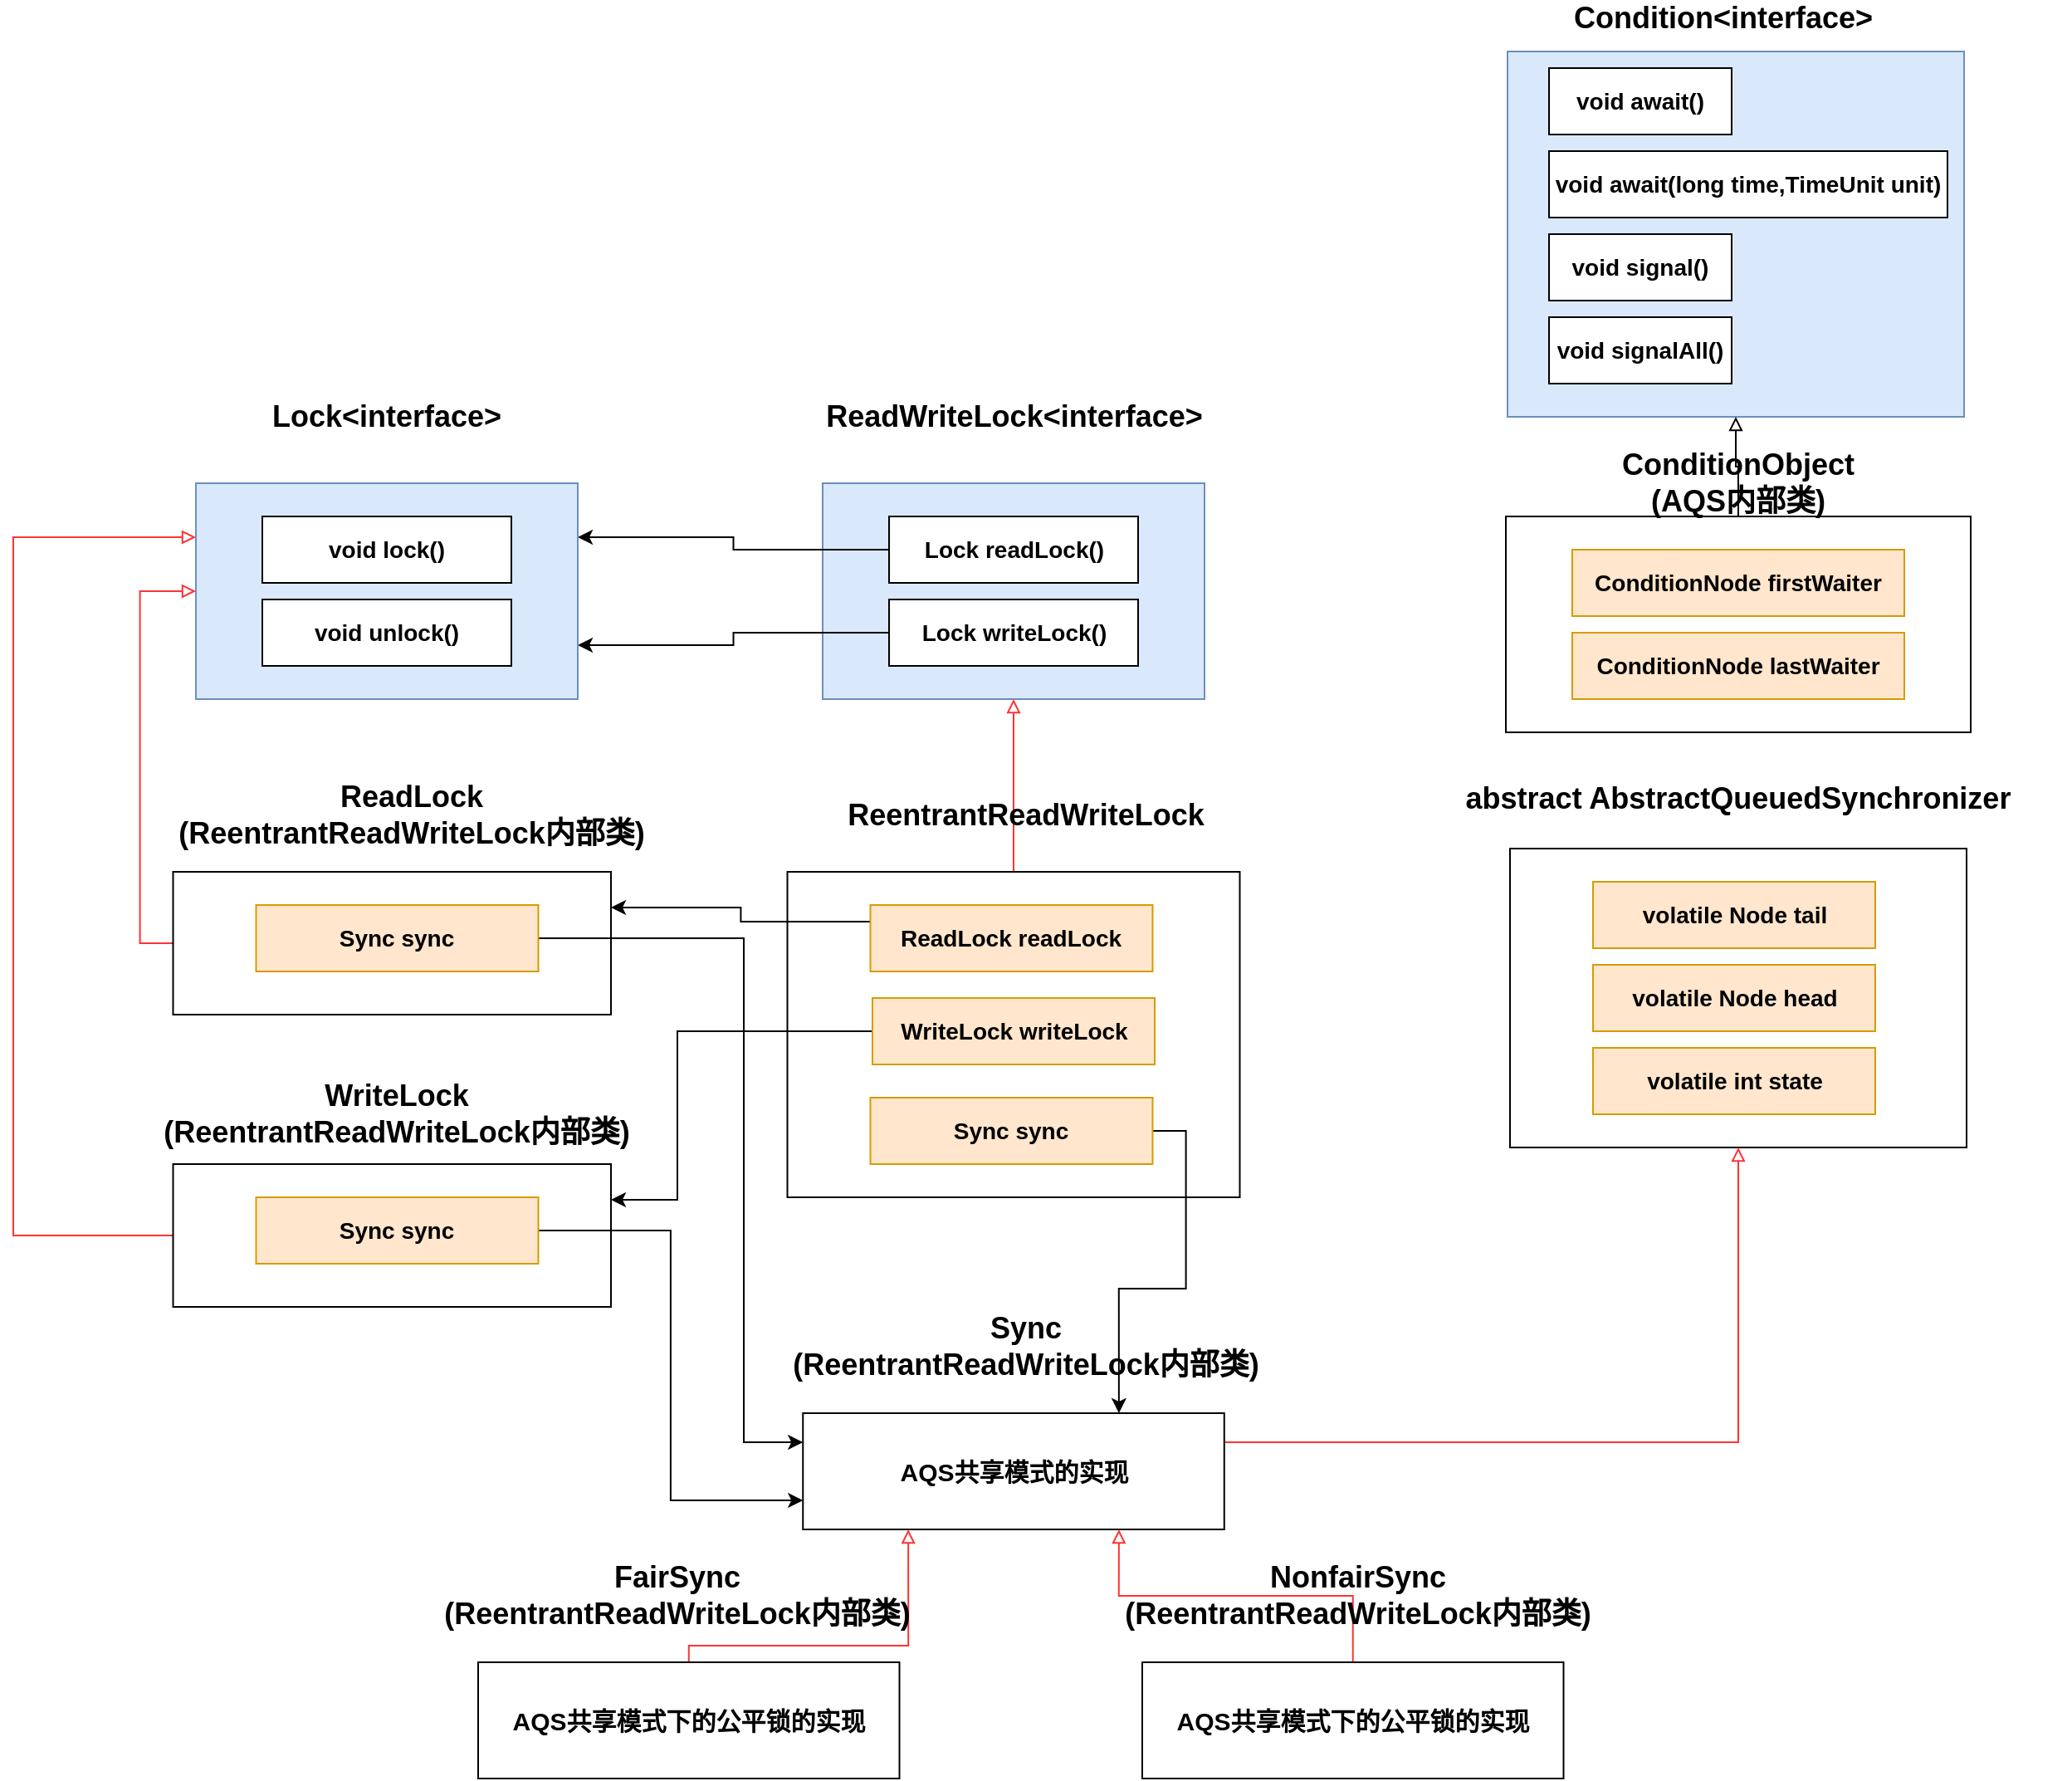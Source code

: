 <mxfile version="15.2.7" type="device"><diagram id="zoNoFJrWBTnA9hRPRJNr" name="第 1 页"><mxGraphModel dx="2287" dy="844" grid="1" gridSize="10" guides="1" tooltips="1" connect="1" arrows="1" fold="1" page="1" pageScale="1" pageWidth="827" pageHeight="1169" math="0" shadow="0"><root><mxCell id="0"/><mxCell id="1" parent="0"/><mxCell id="ThfHiHKLAVtza_gxUOeR-1" value="" style="rounded=0;whiteSpace=wrap;html=1;fillColor=#dae8fc;strokeColor=#6c8ebf;" vertex="1" parent="1"><mxGeometry x="47.5" y="310" width="230" height="130" as="geometry"/></mxCell><mxCell id="ThfHiHKLAVtza_gxUOeR-44" style="edgeStyle=orthogonalEdgeStyle;rounded=0;orthogonalLoop=1;jettySize=auto;html=1;exitX=0;exitY=0.5;exitDx=0;exitDy=0;entryX=1;entryY=0.25;entryDx=0;entryDy=0;" edge="1" parent="1" source="ThfHiHKLAVtza_gxUOeR-2" target="ThfHiHKLAVtza_gxUOeR-39"><mxGeometry relative="1" as="geometry"/></mxCell><mxCell id="ThfHiHKLAVtza_gxUOeR-2" value="&lt;b&gt;&lt;font style=&quot;font-size: 14px&quot;&gt;Lock readLock()&lt;/font&gt;&lt;/b&gt;" style="rounded=0;whiteSpace=wrap;html=1;" vertex="1" parent="1"><mxGeometry x="87.5" y="330" width="150" height="40" as="geometry"/></mxCell><mxCell id="ThfHiHKLAVtza_gxUOeR-7" value="&lt;b&gt;&lt;font style=&quot;font-size: 18px&quot;&gt;ReadWriteLock&amp;lt;interface&amp;gt;&lt;/font&gt;&lt;/b&gt;" style="text;html=1;strokeColor=none;fillColor=none;align=center;verticalAlign=middle;whiteSpace=wrap;rounded=0;" vertex="1" parent="1"><mxGeometry x="142.5" y="260" width="40" height="20" as="geometry"/></mxCell><mxCell id="ThfHiHKLAVtza_gxUOeR-8" value="" style="rounded=0;whiteSpace=wrap;html=1;fillColor=#dae8fc;strokeColor=#6c8ebf;" vertex="1" parent="1"><mxGeometry x="460" y="50" width="275" height="220" as="geometry"/></mxCell><mxCell id="ThfHiHKLAVtza_gxUOeR-9" value="&lt;b&gt;&lt;font style=&quot;font-size: 14px&quot;&gt;void await()&lt;/font&gt;&lt;/b&gt;" style="rounded=0;whiteSpace=wrap;html=1;" vertex="1" parent="1"><mxGeometry x="485" y="60" width="110" height="40" as="geometry"/></mxCell><mxCell id="ThfHiHKLAVtza_gxUOeR-10" value="&lt;b&gt;&lt;font style=&quot;font-size: 14px&quot;&gt;void await(long time,TimeUnit unit)&lt;/font&gt;&lt;/b&gt;" style="rounded=0;whiteSpace=wrap;html=1;" vertex="1" parent="1"><mxGeometry x="485" y="110" width="240" height="40" as="geometry"/></mxCell><mxCell id="ThfHiHKLAVtza_gxUOeR-11" value="&lt;b&gt;&lt;font style=&quot;font-size: 14px&quot;&gt;void signal()&lt;/font&gt;&lt;/b&gt;" style="rounded=0;whiteSpace=wrap;html=1;" vertex="1" parent="1"><mxGeometry x="485" y="160" width="110" height="40" as="geometry"/></mxCell><mxCell id="ThfHiHKLAVtza_gxUOeR-12" value="&lt;b&gt;&lt;font style=&quot;font-size: 14px&quot;&gt;void signalAll()&lt;/font&gt;&lt;/b&gt;" style="rounded=0;whiteSpace=wrap;html=1;" vertex="1" parent="1"><mxGeometry x="485" y="210" width="110" height="40" as="geometry"/></mxCell><mxCell id="ThfHiHKLAVtza_gxUOeR-13" value="&lt;b&gt;&lt;font style=&quot;font-size: 18px&quot;&gt;Condition&amp;lt;interface&amp;gt;&lt;/font&gt;&lt;/b&gt;" style="text;html=1;strokeColor=none;fillColor=none;align=center;verticalAlign=middle;whiteSpace=wrap;rounded=0;" vertex="1" parent="1"><mxGeometry x="570" y="20" width="40" height="20" as="geometry"/></mxCell><mxCell id="ThfHiHKLAVtza_gxUOeR-45" style="edgeStyle=orthogonalEdgeStyle;rounded=0;orthogonalLoop=1;jettySize=auto;html=1;exitX=0;exitY=0.5;exitDx=0;exitDy=0;entryX=1;entryY=0.75;entryDx=0;entryDy=0;" edge="1" parent="1" source="ThfHiHKLAVtza_gxUOeR-14" target="ThfHiHKLAVtza_gxUOeR-39"><mxGeometry relative="1" as="geometry"/></mxCell><mxCell id="ThfHiHKLAVtza_gxUOeR-14" value="&lt;b&gt;&lt;font style=&quot;font-size: 14px&quot;&gt;Lock writeLock()&lt;/font&gt;&lt;/b&gt;" style="rounded=0;whiteSpace=wrap;html=1;" vertex="1" parent="1"><mxGeometry x="87.5" y="380" width="150" height="40" as="geometry"/></mxCell><mxCell id="ThfHiHKLAVtza_gxUOeR-15" value="" style="rounded=0;whiteSpace=wrap;html=1;" vertex="1" parent="1"><mxGeometry x="461.5" y="530" width="275" height="180" as="geometry"/></mxCell><mxCell id="ThfHiHKLAVtza_gxUOeR-16" value="&lt;b&gt;&lt;font style=&quot;font-size: 18px&quot;&gt;abstract AbstractQueuedSynchronizer&lt;/font&gt;&lt;/b&gt;" style="text;html=1;strokeColor=none;fillColor=none;align=center;verticalAlign=middle;whiteSpace=wrap;rounded=0;" vertex="1" parent="1"><mxGeometry x="399" y="490" width="400" height="20" as="geometry"/></mxCell><mxCell id="ThfHiHKLAVtza_gxUOeR-17" value="&lt;b&gt;&lt;font style=&quot;font-size: 14px&quot;&gt;volatile Node tail&lt;/font&gt;&lt;/b&gt;" style="rounded=0;whiteSpace=wrap;html=1;fillColor=#ffe6cc;strokeColor=#d79b00;" vertex="1" parent="1"><mxGeometry x="511.5" y="550" width="170" height="40" as="geometry"/></mxCell><mxCell id="ThfHiHKLAVtza_gxUOeR-18" value="&lt;b&gt;&lt;font style=&quot;font-size: 14px&quot;&gt;volatile int state&lt;/font&gt;&lt;/b&gt;" style="rounded=0;whiteSpace=wrap;html=1;fillColor=#ffe6cc;strokeColor=#d79b00;" vertex="1" parent="1"><mxGeometry x="511.5" y="650" width="170" height="40" as="geometry"/></mxCell><mxCell id="ThfHiHKLAVtza_gxUOeR-19" value="&lt;b&gt;&lt;font style=&quot;font-size: 14px&quot;&gt;volatile Node head&lt;/font&gt;&lt;/b&gt;" style="rounded=0;whiteSpace=wrap;html=1;fillColor=#ffe6cc;strokeColor=#d79b00;" vertex="1" parent="1"><mxGeometry x="511.5" y="600" width="170" height="40" as="geometry"/></mxCell><mxCell id="ThfHiHKLAVtza_gxUOeR-20" style="edgeStyle=orthogonalEdgeStyle;rounded=0;orthogonalLoop=1;jettySize=auto;html=1;exitX=0.5;exitY=0;exitDx=0;exitDy=0;entryX=0.5;entryY=1;entryDx=0;entryDy=0;endArrow=block;endFill=0;" edge="1" parent="1" source="ThfHiHKLAVtza_gxUOeR-21" target="ThfHiHKLAVtza_gxUOeR-8"><mxGeometry relative="1" as="geometry"/></mxCell><mxCell id="ThfHiHKLAVtza_gxUOeR-21" value="" style="rounded=0;whiteSpace=wrap;html=1;" vertex="1" parent="1"><mxGeometry x="459" y="330" width="280" height="130" as="geometry"/></mxCell><mxCell id="ThfHiHKLAVtza_gxUOeR-22" value="&lt;b&gt;&lt;font style=&quot;font-size: 18px&quot;&gt;ConditionObject&lt;br&gt;(AQS内部类)&lt;br&gt;&lt;/font&gt;&lt;/b&gt;" style="text;html=1;strokeColor=none;fillColor=none;align=center;verticalAlign=middle;whiteSpace=wrap;rounded=0;" vertex="1" parent="1"><mxGeometry x="519" y="300" width="160" height="20" as="geometry"/></mxCell><mxCell id="ThfHiHKLAVtza_gxUOeR-23" value="&lt;b&gt;&lt;font style=&quot;font-size: 14px&quot;&gt;ConditionNode firstWaiter&lt;/font&gt;&lt;/b&gt;" style="rounded=0;whiteSpace=wrap;html=1;fillColor=#ffe6cc;strokeColor=#d79b00;" vertex="1" parent="1"><mxGeometry x="499" y="350" width="200" height="40" as="geometry"/></mxCell><mxCell id="ThfHiHKLAVtza_gxUOeR-24" value="&lt;b&gt;&lt;font style=&quot;font-size: 14px&quot;&gt;ConditionNode lastWaiter&lt;/font&gt;&lt;/b&gt;" style="rounded=0;whiteSpace=wrap;html=1;fillColor=#ffe6cc;strokeColor=#d79b00;" vertex="1" parent="1"><mxGeometry x="499" y="400" width="200" height="40" as="geometry"/></mxCell><mxCell id="ThfHiHKLAVtza_gxUOeR-25" style="edgeStyle=orthogonalEdgeStyle;rounded=0;orthogonalLoop=1;jettySize=auto;html=1;exitX=0.5;exitY=0;exitDx=0;exitDy=0;entryX=0.5;entryY=1;entryDx=0;entryDy=0;endArrow=block;endFill=0;strokeColor=#FF3333;" edge="1" parent="1" source="ThfHiHKLAVtza_gxUOeR-26" target="ThfHiHKLAVtza_gxUOeR-1"><mxGeometry relative="1" as="geometry"/></mxCell><mxCell id="ThfHiHKLAVtza_gxUOeR-26" value="" style="rounded=0;whiteSpace=wrap;html=1;" vertex="1" parent="1"><mxGeometry x="26.25" y="544" width="272.5" height="196" as="geometry"/></mxCell><mxCell id="ThfHiHKLAVtza_gxUOeR-75" style="edgeStyle=orthogonalEdgeStyle;rounded=0;orthogonalLoop=1;jettySize=auto;html=1;exitX=0;exitY=0.25;exitDx=0;exitDy=0;entryX=1;entryY=0.25;entryDx=0;entryDy=0;endArrow=classic;endFill=1;strokeColor=#000000;" edge="1" parent="1" source="ThfHiHKLAVtza_gxUOeR-28" target="ThfHiHKLAVtza_gxUOeR-63"><mxGeometry relative="1" as="geometry"/></mxCell><mxCell id="ThfHiHKLAVtza_gxUOeR-28" value="&lt;b&gt;&lt;font style=&quot;font-size: 14px&quot;&gt;ReadLock readLock&lt;/font&gt;&lt;/b&gt;" style="rounded=0;whiteSpace=wrap;html=1;fillColor=#ffe6cc;strokeColor=#d79b00;" vertex="1" parent="1"><mxGeometry x="76.25" y="564" width="170" height="40" as="geometry"/></mxCell><mxCell id="ThfHiHKLAVtza_gxUOeR-29" value="&lt;b&gt;&lt;font style=&quot;font-size: 18px&quot;&gt;ReentrantReadWriteLock&lt;/font&gt;&lt;/b&gt;" style="text;html=1;strokeColor=none;fillColor=none;align=center;verticalAlign=middle;whiteSpace=wrap;rounded=0;" vertex="1" parent="1"><mxGeometry x="-30" y="500" width="400" height="20" as="geometry"/></mxCell><mxCell id="ThfHiHKLAVtza_gxUOeR-39" value="" style="rounded=0;whiteSpace=wrap;html=1;fillColor=#dae8fc;strokeColor=#6c8ebf;" vertex="1" parent="1"><mxGeometry x="-330" y="310" width="230" height="130" as="geometry"/></mxCell><mxCell id="ThfHiHKLAVtza_gxUOeR-40" value="&lt;b&gt;&lt;font style=&quot;font-size: 14px&quot;&gt;void lock()&lt;/font&gt;&lt;/b&gt;" style="rounded=0;whiteSpace=wrap;html=1;" vertex="1" parent="1"><mxGeometry x="-290" y="330" width="150" height="40" as="geometry"/></mxCell><mxCell id="ThfHiHKLAVtza_gxUOeR-41" value="&lt;b&gt;&lt;font style=&quot;font-size: 18px&quot;&gt;Lock&amp;lt;interface&amp;gt;&lt;/font&gt;&lt;/b&gt;" style="text;html=1;strokeColor=none;fillColor=none;align=center;verticalAlign=middle;whiteSpace=wrap;rounded=0;" vertex="1" parent="1"><mxGeometry x="-235" y="260" width="40" height="20" as="geometry"/></mxCell><mxCell id="ThfHiHKLAVtza_gxUOeR-42" value="&lt;b&gt;&lt;font style=&quot;font-size: 14px&quot;&gt;void unlock()&lt;/font&gt;&lt;/b&gt;" style="rounded=0;whiteSpace=wrap;html=1;" vertex="1" parent="1"><mxGeometry x="-290" y="380" width="150" height="40" as="geometry"/></mxCell><mxCell id="ThfHiHKLAVtza_gxUOeR-76" style="edgeStyle=orthogonalEdgeStyle;rounded=0;orthogonalLoop=1;jettySize=auto;html=1;exitX=0;exitY=0.5;exitDx=0;exitDy=0;entryX=1;entryY=0.25;entryDx=0;entryDy=0;endArrow=classic;endFill=1;strokeColor=#000000;" edge="1" parent="1" source="ThfHiHKLAVtza_gxUOeR-46" target="ThfHiHKLAVtza_gxUOeR-69"><mxGeometry relative="1" as="geometry"><Array as="points"><mxPoint x="-40" y="640"/><mxPoint x="-40" y="741"/></Array></mxGeometry></mxCell><mxCell id="ThfHiHKLAVtza_gxUOeR-46" value="&lt;b&gt;&lt;font style=&quot;font-size: 14px&quot;&gt;WriteLock writeLock&lt;/font&gt;&lt;/b&gt;" style="rounded=0;whiteSpace=wrap;html=1;fillColor=#ffe6cc;strokeColor=#d79b00;" vertex="1" parent="1"><mxGeometry x="77.5" y="620" width="170" height="40" as="geometry"/></mxCell><mxCell id="ThfHiHKLAVtza_gxUOeR-54" style="edgeStyle=orthogonalEdgeStyle;rounded=0;orthogonalLoop=1;jettySize=auto;html=1;exitX=1;exitY=0.5;exitDx=0;exitDy=0;entryX=0.75;entryY=0;entryDx=0;entryDy=0;endArrow=classic;endFill=1;strokeColor=#000000;" edge="1" parent="1" source="ThfHiHKLAVtza_gxUOeR-47" target="ThfHiHKLAVtza_gxUOeR-48"><mxGeometry relative="1" as="geometry"/></mxCell><mxCell id="ThfHiHKLAVtza_gxUOeR-47" value="&lt;b&gt;&lt;font style=&quot;font-size: 14px&quot;&gt;Sync sync&lt;/font&gt;&lt;/b&gt;" style="rounded=0;whiteSpace=wrap;html=1;fillColor=#ffe6cc;strokeColor=#d79b00;" vertex="1" parent="1"><mxGeometry x="76.25" y="680" width="170" height="40" as="geometry"/></mxCell><mxCell id="ThfHiHKLAVtza_gxUOeR-53" style="edgeStyle=orthogonalEdgeStyle;rounded=0;orthogonalLoop=1;jettySize=auto;html=1;exitX=1;exitY=0.25;exitDx=0;exitDy=0;entryX=0.5;entryY=1;entryDx=0;entryDy=0;strokeColor=#FF3333;endArrow=block;endFill=0;" edge="1" parent="1" source="ThfHiHKLAVtza_gxUOeR-48" target="ThfHiHKLAVtza_gxUOeR-15"><mxGeometry relative="1" as="geometry"/></mxCell><mxCell id="ThfHiHKLAVtza_gxUOeR-48" value="&lt;b&gt;&lt;font style=&quot;font-size: 15px&quot;&gt;AQS共享模式的实现&lt;/font&gt;&lt;/b&gt;" style="rounded=0;whiteSpace=wrap;html=1;" vertex="1" parent="1"><mxGeometry x="35.63" y="870" width="253.75" height="70" as="geometry"/></mxCell><mxCell id="ThfHiHKLAVtza_gxUOeR-52" value="&lt;b&gt;&lt;font style=&quot;font-size: 18px&quot;&gt;Sync&lt;br&gt;(ReentrantReadWriteLock内部类)&lt;/font&gt;&lt;/b&gt;" style="text;html=1;strokeColor=none;fillColor=none;align=center;verticalAlign=middle;whiteSpace=wrap;rounded=0;" vertex="1" parent="1"><mxGeometry x="-30" y="820" width="400" height="20" as="geometry"/></mxCell><mxCell id="ThfHiHKLAVtza_gxUOeR-61" style="edgeStyle=orthogonalEdgeStyle;rounded=0;orthogonalLoop=1;jettySize=auto;html=1;exitX=0.5;exitY=0;exitDx=0;exitDy=0;entryX=0.25;entryY=1;entryDx=0;entryDy=0;endArrow=block;endFill=0;strokeColor=#FF3333;" edge="1" parent="1" source="ThfHiHKLAVtza_gxUOeR-56" target="ThfHiHKLAVtza_gxUOeR-48"><mxGeometry relative="1" as="geometry"><Array as="points"><mxPoint x="-33" y="1010"/><mxPoint x="99" y="1010"/></Array></mxGeometry></mxCell><mxCell id="ThfHiHKLAVtza_gxUOeR-56" value="&lt;b&gt;&lt;font style=&quot;font-size: 15px&quot;&gt;AQS共享模式下的公平锁的实现&lt;/font&gt;&lt;/b&gt;" style="rounded=0;whiteSpace=wrap;html=1;" vertex="1" parent="1"><mxGeometry x="-160" y="1020" width="253.75" height="70" as="geometry"/></mxCell><mxCell id="ThfHiHKLAVtza_gxUOeR-57" value="&lt;b&gt;&lt;font style=&quot;font-size: 18px&quot;&gt;FairSync&lt;br&gt;(ReentrantReadWriteLock内部类)&lt;/font&gt;&lt;/b&gt;" style="text;html=1;strokeColor=none;fillColor=none;align=center;verticalAlign=middle;whiteSpace=wrap;rounded=0;" vertex="1" parent="1"><mxGeometry x="-240" y="970" width="400" height="20" as="geometry"/></mxCell><mxCell id="ThfHiHKLAVtza_gxUOeR-62" style="edgeStyle=orthogonalEdgeStyle;rounded=0;orthogonalLoop=1;jettySize=auto;html=1;exitX=0.5;exitY=0;exitDx=0;exitDy=0;entryX=0.75;entryY=1;entryDx=0;entryDy=0;endArrow=block;endFill=0;strokeColor=#FF3333;" edge="1" parent="1" source="ThfHiHKLAVtza_gxUOeR-58" target="ThfHiHKLAVtza_gxUOeR-48"><mxGeometry relative="1" as="geometry"/></mxCell><mxCell id="ThfHiHKLAVtza_gxUOeR-58" value="&lt;b&gt;&lt;font style=&quot;font-size: 15px&quot;&gt;AQS共享模式下的公平锁的实现&lt;/font&gt;&lt;/b&gt;" style="rounded=0;whiteSpace=wrap;html=1;" vertex="1" parent="1"><mxGeometry x="240" y="1020" width="253.75" height="70" as="geometry"/></mxCell><mxCell id="ThfHiHKLAVtza_gxUOeR-59" value="&lt;b&gt;&lt;font style=&quot;font-size: 18px&quot;&gt;NonfairSync&lt;br&gt;(ReentrantReadWriteLock内部类)&lt;/font&gt;&lt;/b&gt;" style="text;html=1;strokeColor=none;fillColor=none;align=center;verticalAlign=middle;whiteSpace=wrap;rounded=0;" vertex="1" parent="1"><mxGeometry x="170" y="970" width="400" height="20" as="geometry"/></mxCell><mxCell id="ThfHiHKLAVtza_gxUOeR-79" style="edgeStyle=orthogonalEdgeStyle;rounded=0;orthogonalLoop=1;jettySize=auto;html=1;exitX=0;exitY=0.5;exitDx=0;exitDy=0;entryX=0;entryY=0.5;entryDx=0;entryDy=0;endArrow=block;endFill=0;strokeColor=#FF3333;" edge="1" parent="1" source="ThfHiHKLAVtza_gxUOeR-63" target="ThfHiHKLAVtza_gxUOeR-39"><mxGeometry relative="1" as="geometry"/></mxCell><mxCell id="ThfHiHKLAVtza_gxUOeR-63" value="" style="rounded=0;whiteSpace=wrap;html=1;" vertex="1" parent="1"><mxGeometry x="-343.75" y="544" width="263.75" height="86" as="geometry"/></mxCell><mxCell id="ThfHiHKLAVtza_gxUOeR-78" style="edgeStyle=orthogonalEdgeStyle;rounded=0;orthogonalLoop=1;jettySize=auto;html=1;exitX=1;exitY=0.5;exitDx=0;exitDy=0;entryX=0;entryY=0.25;entryDx=0;entryDy=0;endArrow=classic;endFill=1;strokeColor=#000000;" edge="1" parent="1" source="ThfHiHKLAVtza_gxUOeR-64" target="ThfHiHKLAVtza_gxUOeR-48"><mxGeometry relative="1" as="geometry"><Array as="points"><mxPoint y="584"/><mxPoint y="887"/></Array></mxGeometry></mxCell><mxCell id="ThfHiHKLAVtza_gxUOeR-64" value="&lt;b&gt;&lt;font style=&quot;font-size: 14px&quot;&gt;Sync sync&lt;/font&gt;&lt;/b&gt;" style="rounded=0;whiteSpace=wrap;html=1;fillColor=#ffe6cc;strokeColor=#d79b00;" vertex="1" parent="1"><mxGeometry x="-293.75" y="564" width="170" height="40" as="geometry"/></mxCell><mxCell id="ThfHiHKLAVtza_gxUOeR-65" value="&lt;b&gt;&lt;font style=&quot;font-size: 18px&quot;&gt;ReadLock&lt;br&gt;(ReentrantReadWriteLock内部类)&lt;br&gt;&lt;/font&gt;&lt;/b&gt;" style="text;html=1;strokeColor=none;fillColor=none;align=center;verticalAlign=middle;whiteSpace=wrap;rounded=0;" vertex="1" parent="1"><mxGeometry x="-400" y="500" width="400" height="20" as="geometry"/></mxCell><mxCell id="ThfHiHKLAVtza_gxUOeR-80" style="edgeStyle=orthogonalEdgeStyle;rounded=0;orthogonalLoop=1;jettySize=auto;html=1;exitX=0;exitY=0.5;exitDx=0;exitDy=0;entryX=0;entryY=0.25;entryDx=0;entryDy=0;endArrow=block;endFill=0;strokeColor=#FF3333;" edge="1" parent="1" source="ThfHiHKLAVtza_gxUOeR-69" target="ThfHiHKLAVtza_gxUOeR-39"><mxGeometry relative="1" as="geometry"><Array as="points"><mxPoint x="-440" y="763"/><mxPoint x="-440" y="343"/></Array></mxGeometry></mxCell><mxCell id="ThfHiHKLAVtza_gxUOeR-69" value="" style="rounded=0;whiteSpace=wrap;html=1;" vertex="1" parent="1"><mxGeometry x="-343.75" y="720" width="263.75" height="86" as="geometry"/></mxCell><mxCell id="ThfHiHKLAVtza_gxUOeR-77" style="edgeStyle=orthogonalEdgeStyle;rounded=0;orthogonalLoop=1;jettySize=auto;html=1;exitX=1;exitY=0.5;exitDx=0;exitDy=0;entryX=0;entryY=0.75;entryDx=0;entryDy=0;endArrow=classic;endFill=1;strokeColor=#000000;" edge="1" parent="1" source="ThfHiHKLAVtza_gxUOeR-70" target="ThfHiHKLAVtza_gxUOeR-48"><mxGeometry relative="1" as="geometry"/></mxCell><mxCell id="ThfHiHKLAVtza_gxUOeR-70" value="&lt;b&gt;&lt;font style=&quot;font-size: 14px&quot;&gt;Sync sync&lt;/font&gt;&lt;/b&gt;" style="rounded=0;whiteSpace=wrap;html=1;fillColor=#ffe6cc;strokeColor=#d79b00;" vertex="1" parent="1"><mxGeometry x="-293.75" y="740" width="170" height="40" as="geometry"/></mxCell><mxCell id="ThfHiHKLAVtza_gxUOeR-71" value="&lt;b&gt;&lt;font style=&quot;font-size: 18px&quot;&gt;WriteLock&lt;br&gt;(ReentrantReadWriteLock内部类)&lt;br&gt;&lt;/font&gt;&lt;/b&gt;" style="text;html=1;strokeColor=none;fillColor=none;align=center;verticalAlign=middle;whiteSpace=wrap;rounded=0;" vertex="1" parent="1"><mxGeometry x="-408.75" y="680" width="400" height="20" as="geometry"/></mxCell></root></mxGraphModel></diagram></mxfile>